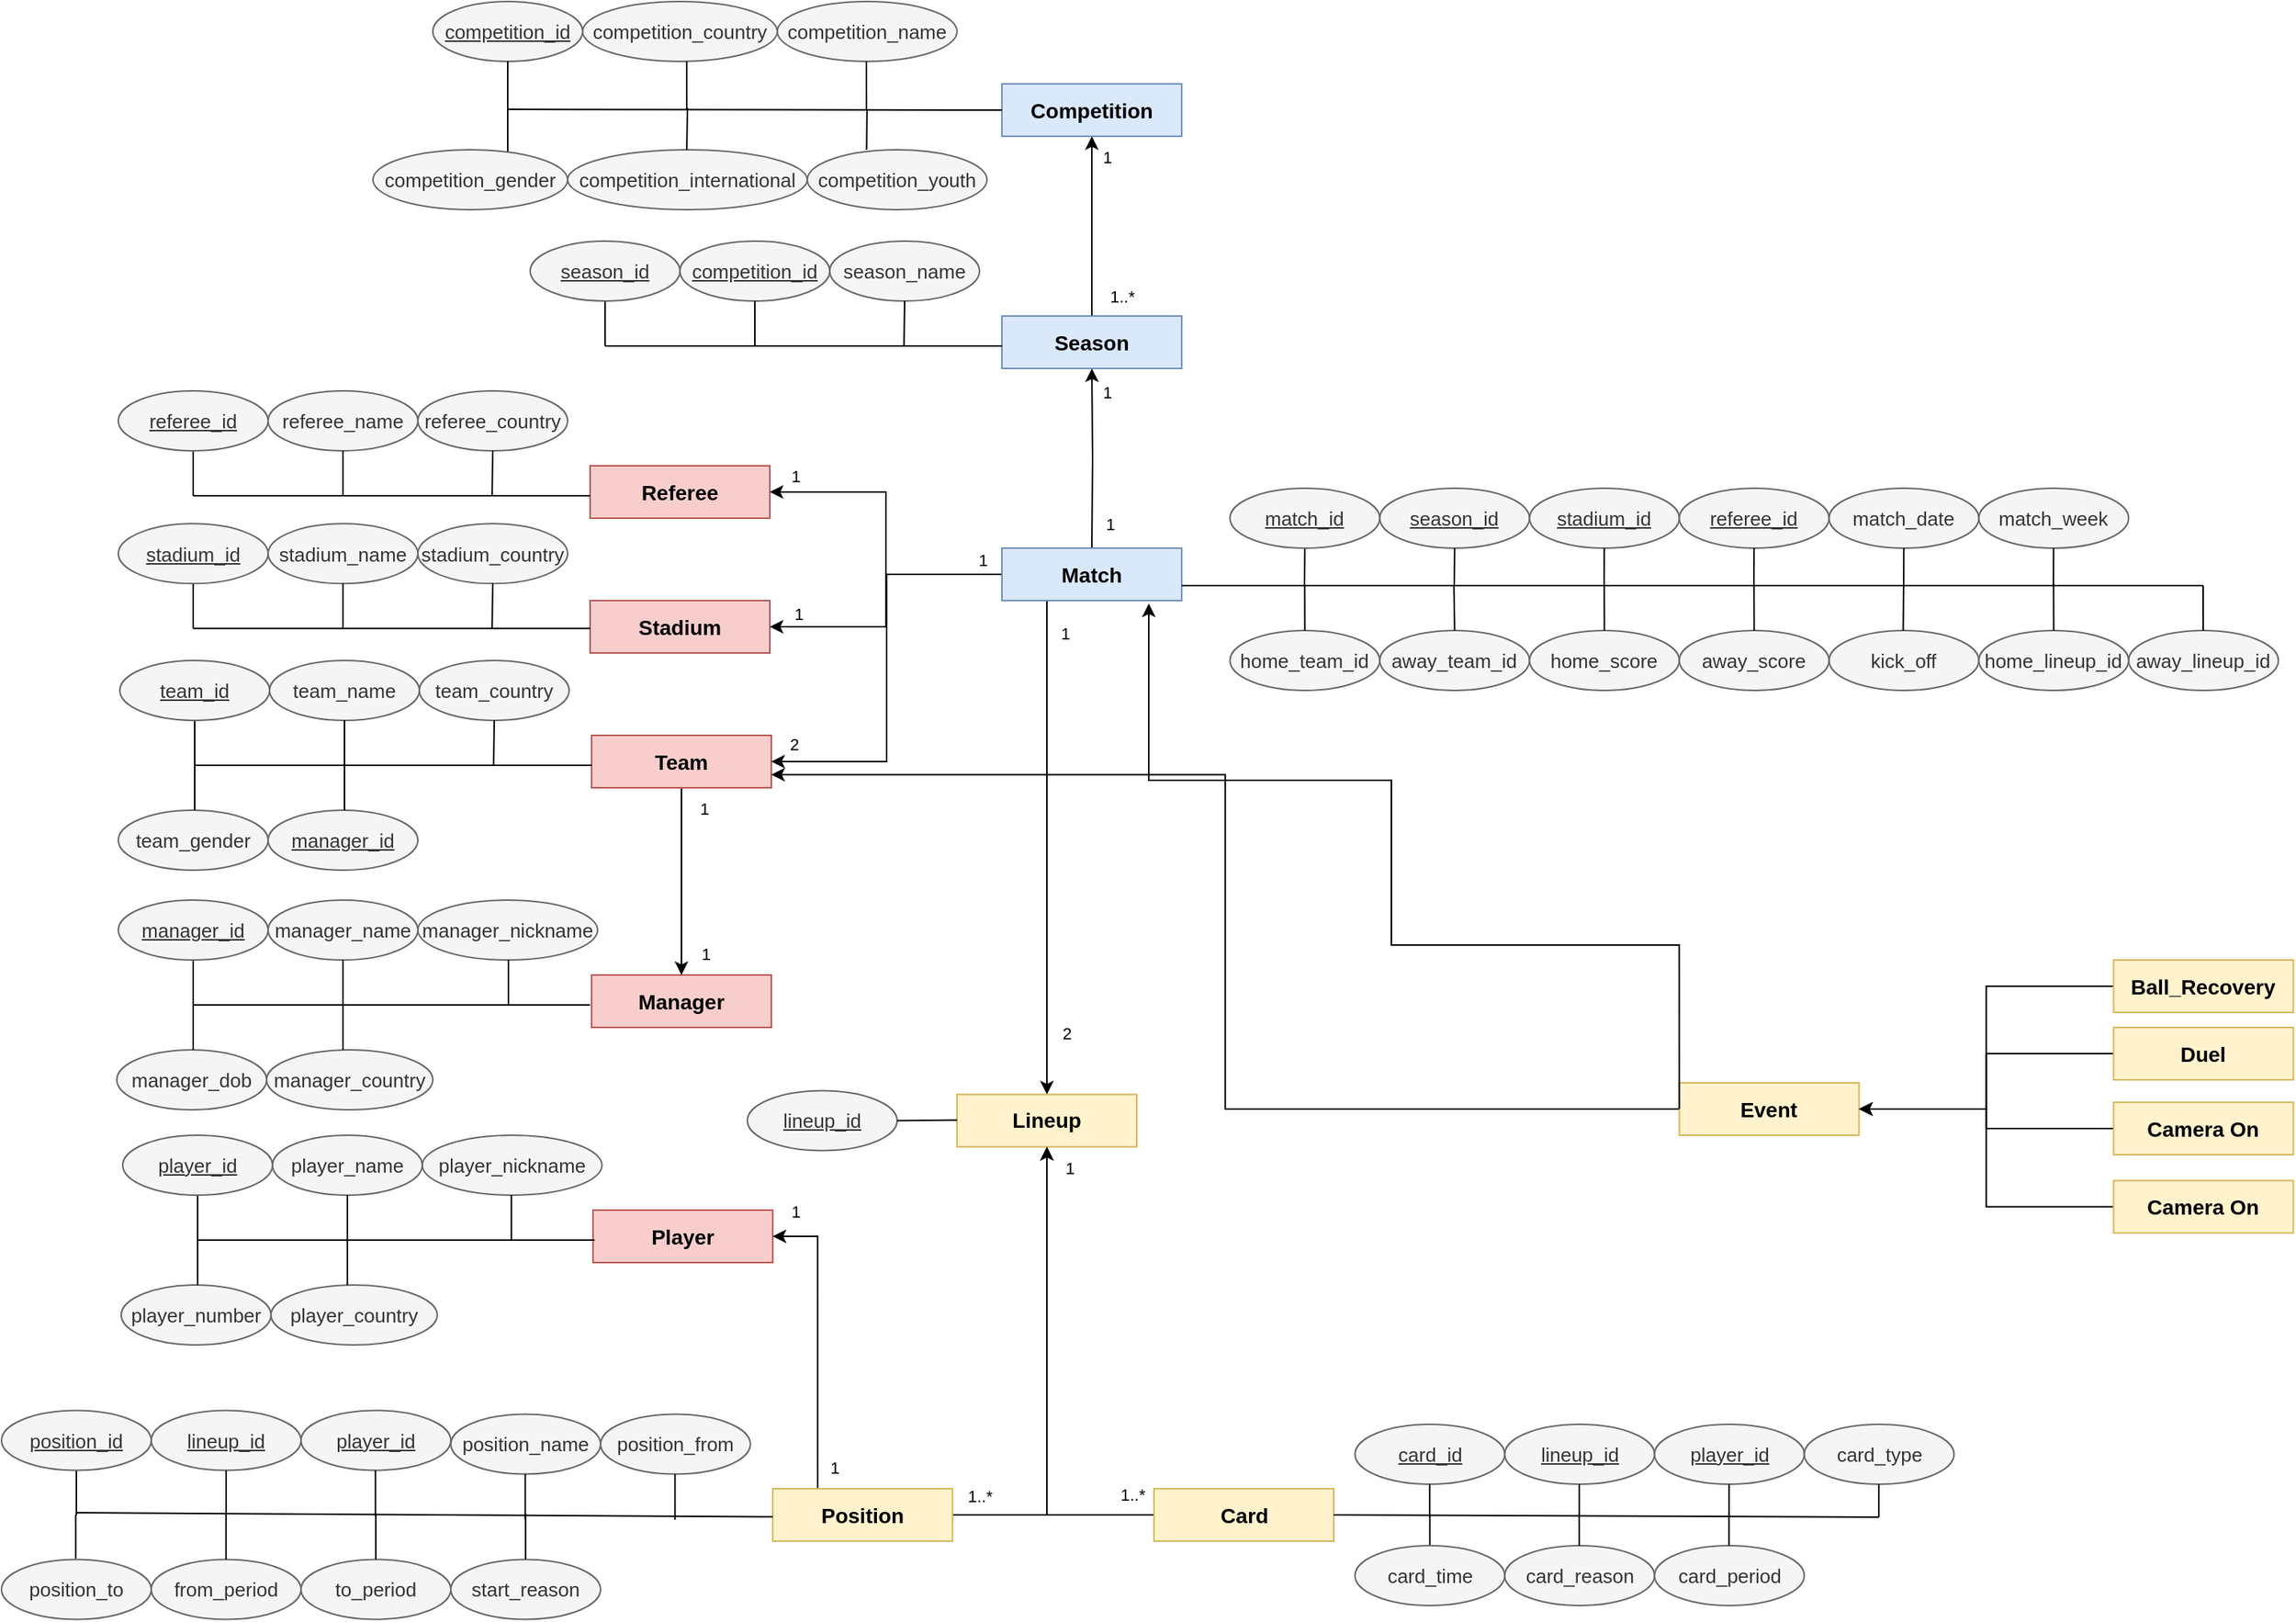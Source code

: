 <mxfile version="24.1.0" type="device">
  <diagram name="Page-1" id="BP6rgRFg7pVNKXQDB0mp">
    <mxGraphModel dx="2041" dy="2254" grid="1" gridSize="10" guides="1" tooltips="1" connect="1" arrows="1" fold="1" page="1" pageScale="1" pageWidth="850" pageHeight="1100" math="0" shadow="0">
      <root>
        <mxCell id="0" />
        <mxCell id="1" parent="0" />
        <mxCell id="5g6gJACINlA3YSTMsDIn-56" value="&lt;span style=&quot;font-size: 14px;&quot;&gt;&lt;b&gt;Player&lt;/b&gt;&lt;/span&gt;" style="rounded=0;whiteSpace=wrap;html=1;fillColor=#f8cecc;strokeColor=#b85450;" parent="1" vertex="1">
          <mxGeometry x="156.94" y="977.0" width="120" height="35" as="geometry" />
        </mxCell>
        <mxCell id="5g6gJACINlA3YSTMsDIn-57" value="&lt;span style=&quot;font-size: 14px;&quot;&gt;&lt;b&gt;Manager&lt;/b&gt;&lt;/span&gt;" style="rounded=0;whiteSpace=wrap;html=1;fillColor=#f8cecc;strokeColor=#b85450;" parent="1" vertex="1">
          <mxGeometry x="156" y="820" width="120" height="35" as="geometry" />
        </mxCell>
        <mxCell id="5g6gJACINlA3YSTMsDIn-80" style="edgeStyle=orthogonalEdgeStyle;rounded=0;orthogonalLoop=1;jettySize=auto;html=1;exitX=0.5;exitY=1;exitDx=0;exitDy=0;entryX=0.5;entryY=0;entryDx=0;entryDy=0;" parent="1" source="5g6gJACINlA3YSTMsDIn-58" target="5g6gJACINlA3YSTMsDIn-57" edge="1">
          <mxGeometry relative="1" as="geometry" />
        </mxCell>
        <mxCell id="5g6gJACINlA3YSTMsDIn-82" value="1" style="edgeLabel;html=1;align=center;verticalAlign=middle;resizable=0;points=[];" parent="5g6gJACINlA3YSTMsDIn-80" vertex="1" connectable="0">
          <mxGeometry x="0.62" y="1" relative="1" as="geometry">
            <mxPoint x="15" y="9" as="offset" />
          </mxGeometry>
        </mxCell>
        <mxCell id="BQkp51srK-hAf7yxFsHJ-54" value="1" style="edgeLabel;html=1;align=center;verticalAlign=middle;resizable=0;points=[];" parent="5g6gJACINlA3YSTMsDIn-80" vertex="1" connectable="0">
          <mxGeometry x="-0.778" relative="1" as="geometry">
            <mxPoint x="15" as="offset" />
          </mxGeometry>
        </mxCell>
        <mxCell id="5g6gJACINlA3YSTMsDIn-88" style="edgeStyle=orthogonalEdgeStyle;rounded=0;orthogonalLoop=1;jettySize=auto;html=1;exitX=0.25;exitY=1;exitDx=0;exitDy=0;entryX=0.5;entryY=0;entryDx=0;entryDy=0;" parent="1" source="5g6gJACINlA3YSTMsDIn-67" target="5g6gJACINlA3YSTMsDIn-69" edge="1">
          <mxGeometry relative="1" as="geometry" />
        </mxCell>
        <mxCell id="BQkp51srK-hAf7yxFsHJ-56" value="1" style="edgeLabel;html=1;align=center;verticalAlign=middle;resizable=0;points=[];" parent="5g6gJACINlA3YSTMsDIn-88" vertex="1" connectable="0">
          <mxGeometry x="-0.885" y="3" relative="1" as="geometry">
            <mxPoint x="9" y="3" as="offset" />
          </mxGeometry>
        </mxCell>
        <mxCell id="BQkp51srK-hAf7yxFsHJ-84" value="2" style="edgeLabel;html=1;align=center;verticalAlign=middle;resizable=0;points=[];" parent="5g6gJACINlA3YSTMsDIn-88" vertex="1" connectable="0">
          <mxGeometry x="0.709" relative="1" as="geometry">
            <mxPoint x="13" y="7" as="offset" />
          </mxGeometry>
        </mxCell>
        <mxCell id="5g6gJACINlA3YSTMsDIn-58" value="&lt;span style=&quot;font-size: 14px;&quot;&gt;&lt;b&gt;Team&lt;/b&gt;&lt;/span&gt;" style="rounded=0;whiteSpace=wrap;html=1;fillColor=#f8cecc;strokeColor=#b85450;" parent="1" vertex="1">
          <mxGeometry x="156" y="660" width="120" height="35" as="geometry" />
        </mxCell>
        <mxCell id="5g6gJACINlA3YSTMsDIn-59" value="&lt;span style=&quot;font-size: 14px;&quot;&gt;&lt;b&gt;Referee&lt;/b&gt;&lt;/span&gt;" style="rounded=0;whiteSpace=wrap;html=1;fillColor=#f8cecc;strokeColor=#b85450;" parent="1" vertex="1">
          <mxGeometry x="155" y="480" width="120" height="35" as="geometry" />
        </mxCell>
        <mxCell id="5g6gJACINlA3YSTMsDIn-60" value="&lt;span style=&quot;font-size: 14px;&quot;&gt;&lt;b&gt;Stadium&lt;/b&gt;&lt;/span&gt;" style="rounded=0;whiteSpace=wrap;html=1;fillColor=#f8cecc;strokeColor=#b85450;" parent="1" vertex="1">
          <mxGeometry x="155" y="570" width="120" height="35" as="geometry" />
        </mxCell>
        <mxCell id="5g6gJACINlA3YSTMsDIn-71" style="edgeStyle=orthogonalEdgeStyle;rounded=0;orthogonalLoop=1;jettySize=auto;html=1;exitX=0.5;exitY=1;exitDx=0;exitDy=0;entryX=0.5;entryY=0;entryDx=0;entryDy=0;startArrow=classic;startFill=1;endArrow=none;endFill=0;" parent="1" target="5g6gJACINlA3YSTMsDIn-67" edge="1">
          <mxGeometry relative="1" as="geometry">
            <mxPoint x="490" y="415.0" as="sourcePoint" />
          </mxGeometry>
        </mxCell>
        <mxCell id="5g6gJACINlA3YSTMsDIn-75" value="1" style="edgeLabel;html=1;align=center;verticalAlign=middle;resizable=0;points=[];" parent="5g6gJACINlA3YSTMsDIn-71" vertex="1" connectable="0">
          <mxGeometry x="0.463" y="1" relative="1" as="geometry">
            <mxPoint x="11" y="16" as="offset" />
          </mxGeometry>
        </mxCell>
        <mxCell id="BQkp51srK-hAf7yxFsHJ-52" value="1" style="edgeLabel;html=1;align=center;verticalAlign=middle;resizable=0;points=[];" parent="5g6gJACINlA3YSTMsDIn-71" vertex="1" connectable="0">
          <mxGeometry x="-0.741" y="2" relative="1" as="geometry">
            <mxPoint x="8" as="offset" />
          </mxGeometry>
        </mxCell>
        <mxCell id="IG-J_bV3zsLTxcyjoO28-22" style="edgeStyle=orthogonalEdgeStyle;rounded=0;orthogonalLoop=1;jettySize=auto;html=1;exitX=0.5;exitY=0;exitDx=0;exitDy=0;entryX=0.5;entryY=1;entryDx=0;entryDy=0;" parent="1" source="5g6gJACINlA3YSTMsDIn-62" target="5g6gJACINlA3YSTMsDIn-63" edge="1">
          <mxGeometry relative="1" as="geometry" />
        </mxCell>
        <mxCell id="IG-J_bV3zsLTxcyjoO28-23" value="1" style="edgeLabel;html=1;align=center;verticalAlign=middle;resizable=0;points=[];" parent="IG-J_bV3zsLTxcyjoO28-22" vertex="1" connectable="0">
          <mxGeometry x="0.769" y="2" relative="1" as="geometry">
            <mxPoint x="12" as="offset" />
          </mxGeometry>
        </mxCell>
        <mxCell id="BQkp51srK-hAf7yxFsHJ-51" value="1..*" style="edgeLabel;html=1;align=center;verticalAlign=middle;resizable=0;points=[];" parent="IG-J_bV3zsLTxcyjoO28-22" vertex="1" connectable="0">
          <mxGeometry x="-0.771" y="1" relative="1" as="geometry">
            <mxPoint x="21" as="offset" />
          </mxGeometry>
        </mxCell>
        <mxCell id="5g6gJACINlA3YSTMsDIn-62" value="&lt;span style=&quot;font-size: 14px;&quot;&gt;&lt;b&gt;Season&lt;/b&gt;&lt;/span&gt;" style="rounded=0;whiteSpace=wrap;html=1;fillColor=#dae8fc;strokeColor=#6c8ebf;" parent="1" vertex="1">
          <mxGeometry x="430" y="380" width="120" height="35" as="geometry" />
        </mxCell>
        <mxCell id="5g6gJACINlA3YSTMsDIn-63" value="&lt;span style=&quot;font-size: 14px;&quot;&gt;&lt;b&gt;Competition&lt;/b&gt;&lt;/span&gt;" style="rounded=0;whiteSpace=wrap;html=1;fillColor=#dae8fc;strokeColor=#6c8ebf;" parent="1" vertex="1">
          <mxGeometry x="430" y="225" width="120" height="35" as="geometry" />
        </mxCell>
        <mxCell id="5g6gJACINlA3YSTMsDIn-83" style="edgeStyle=orthogonalEdgeStyle;rounded=0;orthogonalLoop=1;jettySize=auto;html=1;exitX=0;exitY=0.5;exitDx=0;exitDy=0;entryX=1;entryY=0.5;entryDx=0;entryDy=0;" parent="1" source="5g6gJACINlA3YSTMsDIn-67" target="5g6gJACINlA3YSTMsDIn-60" edge="1">
          <mxGeometry relative="1" as="geometry" />
        </mxCell>
        <mxCell id="5g6gJACINlA3YSTMsDIn-84" value="1" style="edgeLabel;html=1;align=center;verticalAlign=middle;resizable=0;points=[];" parent="5g6gJACINlA3YSTMsDIn-83" vertex="1" connectable="0">
          <mxGeometry x="0.742" y="-1" relative="1" as="geometry">
            <mxPoint x="-6" y="-8" as="offset" />
          </mxGeometry>
        </mxCell>
        <mxCell id="5g6gJACINlA3YSTMsDIn-85" style="edgeStyle=orthogonalEdgeStyle;rounded=0;orthogonalLoop=1;jettySize=auto;html=1;exitX=0;exitY=0.5;exitDx=0;exitDy=0;entryX=1;entryY=0.5;entryDx=0;entryDy=0;" parent="1" source="5g6gJACINlA3YSTMsDIn-67" target="5g6gJACINlA3YSTMsDIn-59" edge="1">
          <mxGeometry relative="1" as="geometry" />
        </mxCell>
        <mxCell id="BQkp51srK-hAf7yxFsHJ-53" value="1" style="edgeLabel;html=1;align=center;verticalAlign=middle;resizable=0;points=[];" parent="5g6gJACINlA3YSTMsDIn-85" vertex="1" connectable="0">
          <mxGeometry x="-0.803" y="-1" relative="1" as="geometry">
            <mxPoint x="7" y="-9" as="offset" />
          </mxGeometry>
        </mxCell>
        <mxCell id="BQkp51srK-hAf7yxFsHJ-55" value="1" style="edgeLabel;html=1;align=center;verticalAlign=middle;resizable=0;points=[];" parent="5g6gJACINlA3YSTMsDIn-85" vertex="1" connectable="0">
          <mxGeometry x="0.714" y="2" relative="1" as="geometry">
            <mxPoint x="-13" y="-13" as="offset" />
          </mxGeometry>
        </mxCell>
        <mxCell id="BQkp51srK-hAf7yxFsHJ-79" style="edgeStyle=orthogonalEdgeStyle;rounded=0;orthogonalLoop=1;jettySize=auto;html=1;exitX=0;exitY=0.5;exitDx=0;exitDy=0;entryX=1;entryY=0.5;entryDx=0;entryDy=0;" parent="1" source="5g6gJACINlA3YSTMsDIn-67" target="5g6gJACINlA3YSTMsDIn-58" edge="1">
          <mxGeometry relative="1" as="geometry" />
        </mxCell>
        <mxCell id="BQkp51srK-hAf7yxFsHJ-85" value="2" style="edgeLabel;html=1;align=center;verticalAlign=middle;resizable=0;points=[];" parent="BQkp51srK-hAf7yxFsHJ-79" vertex="1" connectable="0">
          <mxGeometry x="0.88" y="1" relative="1" as="geometry">
            <mxPoint x="-2" y="-13" as="offset" />
          </mxGeometry>
        </mxCell>
        <mxCell id="5g6gJACINlA3YSTMsDIn-67" value="&lt;span style=&quot;font-size: 14px;&quot;&gt;&lt;b&gt;Match&lt;/b&gt;&lt;/span&gt;" style="rounded=0;whiteSpace=wrap;html=1;fillColor=#dae8fc;strokeColor=#6c8ebf;" parent="1" vertex="1">
          <mxGeometry x="430" y="535" width="120" height="35" as="geometry" />
        </mxCell>
        <mxCell id="sgmP8QoL_bL-2wYsMg8x-15" style="edgeStyle=orthogonalEdgeStyle;rounded=0;orthogonalLoop=1;jettySize=auto;html=1;exitX=0;exitY=0.5;exitDx=0;exitDy=0;entryX=1;entryY=0.75;entryDx=0;entryDy=0;" edge="1" parent="1" source="5g6gJACINlA3YSTMsDIn-68" target="5g6gJACINlA3YSTMsDIn-58">
          <mxGeometry relative="1" as="geometry" />
        </mxCell>
        <mxCell id="5g6gJACINlA3YSTMsDIn-68" value="&lt;span style=&quot;font-size: 14px;&quot;&gt;&lt;b&gt;Event&lt;/b&gt;&lt;/span&gt;" style="rounded=0;whiteSpace=wrap;html=1;fillColor=#fff2cc;strokeColor=#d6b656;" parent="1" vertex="1">
          <mxGeometry x="882.24" y="892" width="120" height="35" as="geometry" />
        </mxCell>
        <mxCell id="5g6gJACINlA3YSTMsDIn-69" value="&lt;span style=&quot;font-size: 14px;&quot;&gt;&lt;b&gt;Lineup&lt;/b&gt;&lt;/span&gt;" style="rounded=0;whiteSpace=wrap;html=1;fillColor=#fff2cc;strokeColor=#d6b656;" parent="1" vertex="1">
          <mxGeometry x="400" y="899.75" width="120" height="35" as="geometry" />
        </mxCell>
        <mxCell id="IG-J_bV3zsLTxcyjoO28-1" value="&lt;u&gt;competition_id&lt;/u&gt;" style="ellipse;whiteSpace=wrap;html=1;fontSize=13;fillColor=#f5f5f5;strokeColor=#666666;fontColor=#333333;" parent="1" vertex="1">
          <mxGeometry x="50" y="170" width="100" height="40" as="geometry" />
        </mxCell>
        <mxCell id="IG-J_bV3zsLTxcyjoO28-7" value="competition_country" style="ellipse;whiteSpace=wrap;html=1;fontSize=13;fillColor=#f5f5f5;strokeColor=#666666;fontColor=#333333;" parent="1" vertex="1">
          <mxGeometry x="150" y="170" width="130" height="40" as="geometry" />
        </mxCell>
        <mxCell id="IG-J_bV3zsLTxcyjoO28-9" value="competition_gender" style="ellipse;whiteSpace=wrap;html=1;fontSize=13;fillColor=#f5f5f5;strokeColor=#666666;fontColor=#333333;" parent="1" vertex="1">
          <mxGeometry x="10" y="269" width="130" height="40" as="geometry" />
        </mxCell>
        <mxCell id="IG-J_bV3zsLTxcyjoO28-10" value="competition_youth" style="ellipse;whiteSpace=wrap;html=1;fontSize=13;fillColor=#f5f5f5;strokeColor=#666666;fontColor=#333333;" parent="1" vertex="1">
          <mxGeometry x="300" y="269" width="120" height="40" as="geometry" />
        </mxCell>
        <mxCell id="IG-J_bV3zsLTxcyjoO28-11" value="competition_international" style="ellipse;whiteSpace=wrap;html=1;fontSize=13;fillColor=#f5f5f5;strokeColor=#666666;fontColor=#333333;" parent="1" vertex="1">
          <mxGeometry x="140" y="269" width="160" height="40" as="geometry" />
        </mxCell>
        <mxCell id="IG-J_bV3zsLTxcyjoO28-21" value="" style="endArrow=none;html=1;rounded=0;exitX=0.5;exitY=0;exitDx=0;exitDy=0;" parent="1" edge="1">
          <mxGeometry width="50" height="50" relative="1" as="geometry">
            <mxPoint x="430" y="400" as="sourcePoint" />
            <mxPoint x="165" y="400" as="targetPoint" />
          </mxGeometry>
        </mxCell>
        <mxCell id="IG-J_bV3zsLTxcyjoO28-25" style="edgeStyle=orthogonalEdgeStyle;rounded=0;orthogonalLoop=1;jettySize=auto;html=1;endArrow=none;endFill=0;exitX=0.5;exitY=1;exitDx=0;exitDy=0;" parent="1" source="IG-J_bV3zsLTxcyjoO28-24" edge="1">
          <mxGeometry relative="1" as="geometry">
            <mxPoint x="165" y="400" as="targetPoint" />
            <mxPoint x="264.67" y="340" as="sourcePoint" />
          </mxGeometry>
        </mxCell>
        <mxCell id="IG-J_bV3zsLTxcyjoO28-24" value="&lt;u&gt;season_id&lt;/u&gt;" style="ellipse;whiteSpace=wrap;html=1;fontSize=13;fillColor=#f5f5f5;strokeColor=#666666;fontColor=#333333;" parent="1" vertex="1">
          <mxGeometry x="115" y="330" width="100" height="40" as="geometry" />
        </mxCell>
        <mxCell id="IG-J_bV3zsLTxcyjoO28-26" value="season_name" style="ellipse;whiteSpace=wrap;html=1;fontSize=13;fillColor=#f5f5f5;strokeColor=#666666;fontColor=#333333;" parent="1" vertex="1">
          <mxGeometry x="315" y="330" width="100" height="40" as="geometry" />
        </mxCell>
        <mxCell id="IG-J_bV3zsLTxcyjoO28-27" value="&lt;u&gt;competition_id&lt;/u&gt;" style="ellipse;whiteSpace=wrap;html=1;fontSize=13;fillColor=#f5f5f5;strokeColor=#666666;fontColor=#333333;" parent="1" vertex="1">
          <mxGeometry x="215" y="330" width="100" height="40" as="geometry" />
        </mxCell>
        <mxCell id="IG-J_bV3zsLTxcyjoO28-28" style="edgeStyle=orthogonalEdgeStyle;rounded=0;orthogonalLoop=1;jettySize=auto;html=1;endArrow=none;endFill=0;exitX=0.5;exitY=1;exitDx=0;exitDy=0;" parent="1" source="IG-J_bV3zsLTxcyjoO28-26" edge="1">
          <mxGeometry relative="1" as="geometry">
            <mxPoint x="364.59" y="400" as="targetPoint" />
            <mxPoint x="364.88" y="340" as="sourcePoint" />
          </mxGeometry>
        </mxCell>
        <mxCell id="IG-J_bV3zsLTxcyjoO28-29" style="edgeStyle=orthogonalEdgeStyle;rounded=0;orthogonalLoop=1;jettySize=auto;html=1;endArrow=none;endFill=0;exitX=0.5;exitY=1;exitDx=0;exitDy=0;" parent="1" source="IG-J_bV3zsLTxcyjoO28-27" edge="1">
          <mxGeometry relative="1" as="geometry">
            <mxPoint x="265" y="400" as="targetPoint" />
            <mxPoint x="164.88" y="340" as="sourcePoint" />
          </mxGeometry>
        </mxCell>
        <mxCell id="IG-J_bV3zsLTxcyjoO28-30" value="" style="endArrow=none;html=1;rounded=0;" parent="1" edge="1">
          <mxGeometry width="50" height="50" relative="1" as="geometry">
            <mxPoint x="1232" y="560" as="sourcePoint" />
            <mxPoint x="550" y="560" as="targetPoint" />
          </mxGeometry>
        </mxCell>
        <mxCell id="IG-J_bV3zsLTxcyjoO28-31" style="edgeStyle=orthogonalEdgeStyle;rounded=0;orthogonalLoop=1;jettySize=auto;html=1;endArrow=none;endFill=0;exitX=0.5;exitY=1;exitDx=0;exitDy=0;" parent="1" source="IG-J_bV3zsLTxcyjoO28-32" edge="1">
          <mxGeometry relative="1" as="geometry">
            <mxPoint x="632" y="560" as="targetPoint" />
            <mxPoint x="731.9" y="500" as="sourcePoint" />
          </mxGeometry>
        </mxCell>
        <mxCell id="IG-J_bV3zsLTxcyjoO28-32" value="&lt;u&gt;match_id&lt;/u&gt;" style="ellipse;whiteSpace=wrap;html=1;fontSize=13;fillColor=#f5f5f5;strokeColor=#666666;fontColor=#333333;" parent="1" vertex="1">
          <mxGeometry x="582.24" y="495" width="100" height="40" as="geometry" />
        </mxCell>
        <mxCell id="IG-J_bV3zsLTxcyjoO28-33" value="match_date" style="ellipse;whiteSpace=wrap;html=1;fontSize=13;fillColor=#f5f5f5;strokeColor=#666666;fontColor=#333333;" parent="1" vertex="1">
          <mxGeometry x="982.24" y="495" width="100" height="40" as="geometry" />
        </mxCell>
        <mxCell id="IG-J_bV3zsLTxcyjoO28-34" value="&lt;u&gt;season_id&lt;/u&gt;" style="ellipse;whiteSpace=wrap;html=1;fontSize=13;fillColor=#f5f5f5;strokeColor=#666666;fontColor=#333333;" parent="1" vertex="1">
          <mxGeometry x="682.24" y="495" width="100" height="40" as="geometry" />
        </mxCell>
        <mxCell id="IG-J_bV3zsLTxcyjoO28-36" style="edgeStyle=orthogonalEdgeStyle;rounded=0;orthogonalLoop=1;jettySize=auto;html=1;endArrow=none;endFill=0;exitX=0.5;exitY=1;exitDx=0;exitDy=0;" parent="1" source="IG-J_bV3zsLTxcyjoO28-34" edge="1">
          <mxGeometry relative="1" as="geometry">
            <mxPoint x="732" y="560" as="targetPoint" />
            <mxPoint x="632.15" y="500" as="sourcePoint" />
          </mxGeometry>
        </mxCell>
        <mxCell id="IG-J_bV3zsLTxcyjoO28-38" value="kick_off" style="ellipse;whiteSpace=wrap;html=1;fontSize=13;fillColor=#f5f5f5;strokeColor=#666666;fontColor=#333333;" parent="1" vertex="1">
          <mxGeometry x="982.24" y="590" width="100" height="40" as="geometry" />
        </mxCell>
        <mxCell id="IG-J_bV3zsLTxcyjoO28-41" value="home_team_id" style="ellipse;whiteSpace=wrap;html=1;fontSize=13;fillColor=#f5f5f5;strokeColor=#666666;fontColor=#333333;" parent="1" vertex="1">
          <mxGeometry x="582.24" y="590" width="100" height="40" as="geometry" />
        </mxCell>
        <mxCell id="IG-J_bV3zsLTxcyjoO28-42" value="away_team_id" style="ellipse;whiteSpace=wrap;html=1;fontSize=13;fillColor=#f5f5f5;strokeColor=#666666;fontColor=#333333;" parent="1" vertex="1">
          <mxGeometry x="682.24" y="590" width="100" height="40" as="geometry" />
        </mxCell>
        <mxCell id="IG-J_bV3zsLTxcyjoO28-43" value="home_score" style="ellipse;whiteSpace=wrap;html=1;fontSize=13;fillColor=#f5f5f5;strokeColor=#666666;fontColor=#333333;" parent="1" vertex="1">
          <mxGeometry x="782.24" y="590" width="100" height="40" as="geometry" />
        </mxCell>
        <mxCell id="IG-J_bV3zsLTxcyjoO28-44" value="away_score" style="ellipse;whiteSpace=wrap;html=1;fontSize=13;fillColor=#f5f5f5;strokeColor=#666666;fontColor=#333333;" parent="1" vertex="1">
          <mxGeometry x="882.24" y="590" width="100" height="40" as="geometry" />
        </mxCell>
        <mxCell id="IG-J_bV3zsLTxcyjoO28-45" style="edgeStyle=orthogonalEdgeStyle;rounded=0;orthogonalLoop=1;jettySize=auto;html=1;endArrow=none;endFill=0;entryX=0.5;entryY=0;entryDx=0;entryDy=0;" parent="1" target="IG-J_bV3zsLTxcyjoO28-41" edge="1">
          <mxGeometry relative="1" as="geometry">
            <mxPoint x="631.85" y="620" as="targetPoint" />
            <mxPoint x="632.14" y="560" as="sourcePoint" />
          </mxGeometry>
        </mxCell>
        <mxCell id="IG-J_bV3zsLTxcyjoO28-46" style="edgeStyle=orthogonalEdgeStyle;rounded=0;orthogonalLoop=1;jettySize=auto;html=1;endArrow=none;endFill=0;entryX=0.5;entryY=0;entryDx=0;entryDy=0;" parent="1" target="IG-J_bV3zsLTxcyjoO28-42" edge="1">
          <mxGeometry relative="1" as="geometry">
            <mxPoint x="731.46" y="620" as="targetPoint" />
            <mxPoint x="731.75" y="560" as="sourcePoint" />
          </mxGeometry>
        </mxCell>
        <mxCell id="IG-J_bV3zsLTxcyjoO28-47" style="edgeStyle=orthogonalEdgeStyle;rounded=0;orthogonalLoop=1;jettySize=auto;html=1;endArrow=none;endFill=0;entryX=0.5;entryY=0;entryDx=0;entryDy=0;" parent="1" target="IG-J_bV3zsLTxcyjoO28-43" edge="1">
          <mxGeometry relative="1" as="geometry">
            <mxPoint x="831.85" y="620" as="targetPoint" />
            <mxPoint x="832.14" y="560" as="sourcePoint" />
          </mxGeometry>
        </mxCell>
        <mxCell id="IG-J_bV3zsLTxcyjoO28-48" style="edgeStyle=orthogonalEdgeStyle;rounded=0;orthogonalLoop=1;jettySize=auto;html=1;endArrow=none;endFill=0;entryX=0.5;entryY=0;entryDx=0;entryDy=0;" parent="1" target="IG-J_bV3zsLTxcyjoO28-44" edge="1">
          <mxGeometry relative="1" as="geometry">
            <mxPoint x="931.84" y="620" as="targetPoint" />
            <mxPoint x="932.13" y="560" as="sourcePoint" />
          </mxGeometry>
        </mxCell>
        <mxCell id="IG-J_bV3zsLTxcyjoO28-53" value="&lt;u&gt;stadium_id&lt;/u&gt;" style="ellipse;whiteSpace=wrap;html=1;fontSize=13;fillColor=#f5f5f5;strokeColor=#666666;fontColor=#333333;" parent="1" vertex="1">
          <mxGeometry x="782.24" y="495" width="100" height="40" as="geometry" />
        </mxCell>
        <mxCell id="IG-J_bV3zsLTxcyjoO28-54" value="&lt;u&gt;referee_id&lt;/u&gt;" style="ellipse;whiteSpace=wrap;html=1;fontSize=13;fillColor=#f5f5f5;strokeColor=#666666;fontColor=#333333;" parent="1" vertex="1">
          <mxGeometry x="882.24" y="495" width="100" height="40" as="geometry" />
        </mxCell>
        <mxCell id="IG-J_bV3zsLTxcyjoO28-55" value="match_week" style="ellipse;whiteSpace=wrap;html=1;fontSize=13;fillColor=#f5f5f5;strokeColor=#666666;fontColor=#333333;" parent="1" vertex="1">
          <mxGeometry x="1082.24" y="495" width="100" height="40" as="geometry" />
        </mxCell>
        <mxCell id="IG-J_bV3zsLTxcyjoO28-56" style="edgeStyle=orthogonalEdgeStyle;rounded=0;orthogonalLoop=1;jettySize=auto;html=1;endArrow=none;endFill=0;exitX=0.5;exitY=1;exitDx=0;exitDy=0;" parent="1" edge="1">
          <mxGeometry relative="1" as="geometry">
            <mxPoint x="832.05" y="560" as="targetPoint" />
            <mxPoint x="832.15" y="535" as="sourcePoint" />
          </mxGeometry>
        </mxCell>
        <mxCell id="IG-J_bV3zsLTxcyjoO28-57" style="edgeStyle=orthogonalEdgeStyle;rounded=0;orthogonalLoop=1;jettySize=auto;html=1;endArrow=none;endFill=0;exitX=0.5;exitY=1;exitDx=0;exitDy=0;" parent="1" edge="1">
          <mxGeometry relative="1" as="geometry">
            <mxPoint x="932.05" y="560" as="targetPoint" />
            <mxPoint x="932.15" y="535" as="sourcePoint" />
          </mxGeometry>
        </mxCell>
        <mxCell id="IG-J_bV3zsLTxcyjoO28-58" style="edgeStyle=orthogonalEdgeStyle;rounded=0;orthogonalLoop=1;jettySize=auto;html=1;endArrow=none;endFill=0;exitX=0.5;exitY=1;exitDx=0;exitDy=0;" parent="1" edge="1">
          <mxGeometry relative="1" as="geometry">
            <mxPoint x="1032.05" y="560" as="targetPoint" />
            <mxPoint x="1032.15" y="535" as="sourcePoint" />
          </mxGeometry>
        </mxCell>
        <mxCell id="IG-J_bV3zsLTxcyjoO28-59" style="edgeStyle=orthogonalEdgeStyle;rounded=0;orthogonalLoop=1;jettySize=auto;html=1;endArrow=none;endFill=0;exitX=0.5;exitY=1;exitDx=0;exitDy=0;" parent="1" edge="1">
          <mxGeometry relative="1" as="geometry">
            <mxPoint x="1132.05" y="560" as="targetPoint" />
            <mxPoint x="1132.15" y="535" as="sourcePoint" />
          </mxGeometry>
        </mxCell>
        <mxCell id="IG-J_bV3zsLTxcyjoO28-60" style="edgeStyle=orthogonalEdgeStyle;rounded=0;orthogonalLoop=1;jettySize=auto;html=1;endArrow=none;endFill=0;" parent="1" edge="1">
          <mxGeometry relative="1" as="geometry">
            <mxPoint x="1031.74" y="590" as="targetPoint" />
            <mxPoint x="1032" y="560" as="sourcePoint" />
          </mxGeometry>
        </mxCell>
        <mxCell id="IG-J_bV3zsLTxcyjoO28-61" value="" style="endArrow=none;html=1;rounded=0;exitX=0;exitY=0.5;exitDx=0;exitDy=0;" parent="1" source="5g6gJACINlA3YSTMsDIn-63" edge="1">
          <mxGeometry width="50" height="50" relative="1" as="geometry">
            <mxPoint x="405" y="242.13" as="sourcePoint" />
            <mxPoint x="100" y="242" as="targetPoint" />
          </mxGeometry>
        </mxCell>
        <mxCell id="IG-J_bV3zsLTxcyjoO28-62" style="edgeStyle=orthogonalEdgeStyle;rounded=0;orthogonalLoop=1;jettySize=auto;html=1;endArrow=none;endFill=0;exitX=0.5;exitY=1;exitDx=0;exitDy=0;" parent="1" source="IG-J_bV3zsLTxcyjoO28-1" edge="1">
          <mxGeometry relative="1" as="geometry">
            <mxPoint x="100" y="242" as="targetPoint" />
            <mxPoint x="165.44" y="212" as="sourcePoint" />
          </mxGeometry>
        </mxCell>
        <mxCell id="IG-J_bV3zsLTxcyjoO28-63" style="edgeStyle=orthogonalEdgeStyle;rounded=0;orthogonalLoop=1;jettySize=auto;html=1;endArrow=none;endFill=0;exitX=0.5;exitY=1;exitDx=0;exitDy=0;" parent="1" edge="1">
          <mxGeometry relative="1" as="geometry">
            <mxPoint x="219.53" y="242" as="targetPoint" />
            <mxPoint x="219.5" y="210" as="sourcePoint" />
          </mxGeometry>
        </mxCell>
        <mxCell id="IG-J_bV3zsLTxcyjoO28-64" style="edgeStyle=orthogonalEdgeStyle;rounded=0;orthogonalLoop=1;jettySize=auto;html=1;endArrow=none;endFill=0;" parent="1" edge="1">
          <mxGeometry relative="1" as="geometry">
            <mxPoint x="100.03" y="270" as="targetPoint" />
            <mxPoint x="100" y="242" as="sourcePoint" />
          </mxGeometry>
        </mxCell>
        <mxCell id="IG-J_bV3zsLTxcyjoO28-68" value="competition_name" style="ellipse;whiteSpace=wrap;html=1;fontSize=13;fillColor=#f5f5f5;strokeColor=#666666;fontColor=#333333;" parent="1" vertex="1">
          <mxGeometry x="280" y="170" width="120" height="40" as="geometry" />
        </mxCell>
        <mxCell id="IG-J_bV3zsLTxcyjoO28-69" style="edgeStyle=orthogonalEdgeStyle;rounded=0;orthogonalLoop=1;jettySize=auto;html=1;endArrow=none;endFill=0;exitX=0.5;exitY=1;exitDx=0;exitDy=0;" parent="1" edge="1">
          <mxGeometry relative="1" as="geometry">
            <mxPoint x="339.53" y="242" as="targetPoint" />
            <mxPoint x="339.5" y="210" as="sourcePoint" />
          </mxGeometry>
        </mxCell>
        <mxCell id="IG-J_bV3zsLTxcyjoO28-70" style="edgeStyle=orthogonalEdgeStyle;rounded=0;orthogonalLoop=1;jettySize=auto;html=1;endArrow=none;endFill=0;" parent="1" edge="1">
          <mxGeometry relative="1" as="geometry">
            <mxPoint x="219.55" y="269" as="targetPoint" />
            <mxPoint x="220" y="241" as="sourcePoint" />
          </mxGeometry>
        </mxCell>
        <mxCell id="IG-J_bV3zsLTxcyjoO28-71" style="edgeStyle=orthogonalEdgeStyle;rounded=0;orthogonalLoop=1;jettySize=auto;html=1;endArrow=none;endFill=0;" parent="1" edge="1">
          <mxGeometry relative="1" as="geometry">
            <mxPoint x="339.64" y="269" as="targetPoint" />
            <mxPoint x="339.87" y="243" as="sourcePoint" />
          </mxGeometry>
        </mxCell>
        <mxCell id="AWW1g_IwWj1rGyHnbPeC-2" value="" style="endArrow=none;html=1;rounded=0;exitX=0.5;exitY=0;exitDx=0;exitDy=0;" parent="1" edge="1">
          <mxGeometry width="50" height="50" relative="1" as="geometry">
            <mxPoint x="155" y="500" as="sourcePoint" />
            <mxPoint x="-110" y="500" as="targetPoint" />
          </mxGeometry>
        </mxCell>
        <mxCell id="AWW1g_IwWj1rGyHnbPeC-3" style="edgeStyle=orthogonalEdgeStyle;rounded=0;orthogonalLoop=1;jettySize=auto;html=1;endArrow=none;endFill=0;exitX=0.5;exitY=1;exitDx=0;exitDy=0;" parent="1" source="AWW1g_IwWj1rGyHnbPeC-4" edge="1">
          <mxGeometry relative="1" as="geometry">
            <mxPoint x="-110" y="500" as="targetPoint" />
            <mxPoint x="-10.33" y="440" as="sourcePoint" />
          </mxGeometry>
        </mxCell>
        <mxCell id="AWW1g_IwWj1rGyHnbPeC-4" value="&lt;u&gt;referee_id&lt;/u&gt;" style="ellipse;whiteSpace=wrap;html=1;fontSize=13;fillColor=#f5f5f5;strokeColor=#666666;fontColor=#333333;" parent="1" vertex="1">
          <mxGeometry x="-160" y="430" width="100" height="40" as="geometry" />
        </mxCell>
        <mxCell id="AWW1g_IwWj1rGyHnbPeC-5" value="referee_country" style="ellipse;whiteSpace=wrap;html=1;fontSize=13;fillColor=#f5f5f5;strokeColor=#666666;fontColor=#333333;" parent="1" vertex="1">
          <mxGeometry x="40" y="430" width="100" height="40" as="geometry" />
        </mxCell>
        <mxCell id="AWW1g_IwWj1rGyHnbPeC-6" value="referee_name" style="ellipse;whiteSpace=wrap;html=1;fontSize=13;fillColor=#f5f5f5;strokeColor=#666666;fontColor=#333333;" parent="1" vertex="1">
          <mxGeometry x="-60" y="430" width="100" height="40" as="geometry" />
        </mxCell>
        <mxCell id="AWW1g_IwWj1rGyHnbPeC-7" style="edgeStyle=orthogonalEdgeStyle;rounded=0;orthogonalLoop=1;jettySize=auto;html=1;endArrow=none;endFill=0;exitX=0.5;exitY=1;exitDx=0;exitDy=0;" parent="1" source="AWW1g_IwWj1rGyHnbPeC-5" edge="1">
          <mxGeometry relative="1" as="geometry">
            <mxPoint x="89.59" y="500" as="targetPoint" />
            <mxPoint x="89.88" y="440" as="sourcePoint" />
          </mxGeometry>
        </mxCell>
        <mxCell id="AWW1g_IwWj1rGyHnbPeC-8" style="edgeStyle=orthogonalEdgeStyle;rounded=0;orthogonalLoop=1;jettySize=auto;html=1;endArrow=none;endFill=0;exitX=0.5;exitY=1;exitDx=0;exitDy=0;" parent="1" source="AWW1g_IwWj1rGyHnbPeC-6" edge="1">
          <mxGeometry relative="1" as="geometry">
            <mxPoint x="-10" y="500" as="targetPoint" />
            <mxPoint x="-110.12" y="440" as="sourcePoint" />
          </mxGeometry>
        </mxCell>
        <mxCell id="AWW1g_IwWj1rGyHnbPeC-9" value="" style="endArrow=none;html=1;rounded=0;exitX=0.5;exitY=0;exitDx=0;exitDy=0;" parent="1" edge="1">
          <mxGeometry width="50" height="50" relative="1" as="geometry">
            <mxPoint x="155" y="588.67" as="sourcePoint" />
            <mxPoint x="-110" y="588.67" as="targetPoint" />
          </mxGeometry>
        </mxCell>
        <mxCell id="AWW1g_IwWj1rGyHnbPeC-10" style="edgeStyle=orthogonalEdgeStyle;rounded=0;orthogonalLoop=1;jettySize=auto;html=1;endArrow=none;endFill=0;exitX=0.5;exitY=1;exitDx=0;exitDy=0;" parent="1" source="AWW1g_IwWj1rGyHnbPeC-11" edge="1">
          <mxGeometry relative="1" as="geometry">
            <mxPoint x="-110" y="588.67" as="targetPoint" />
            <mxPoint x="-10.33" y="528.67" as="sourcePoint" />
          </mxGeometry>
        </mxCell>
        <mxCell id="AWW1g_IwWj1rGyHnbPeC-11" value="&lt;u&gt;stadium_id&lt;/u&gt;" style="ellipse;whiteSpace=wrap;html=1;fontSize=13;fillColor=#f5f5f5;strokeColor=#666666;fontColor=#333333;" parent="1" vertex="1">
          <mxGeometry x="-160" y="518.67" width="100" height="40" as="geometry" />
        </mxCell>
        <mxCell id="AWW1g_IwWj1rGyHnbPeC-12" value="stadium_country" style="ellipse;whiteSpace=wrap;html=1;fontSize=13;fillColor=#f5f5f5;strokeColor=#666666;fontColor=#333333;" parent="1" vertex="1">
          <mxGeometry x="40" y="518.67" width="100" height="40" as="geometry" />
        </mxCell>
        <mxCell id="AWW1g_IwWj1rGyHnbPeC-13" value="stadium_name" style="ellipse;whiteSpace=wrap;html=1;fontSize=13;fillColor=#f5f5f5;strokeColor=#666666;fontColor=#333333;" parent="1" vertex="1">
          <mxGeometry x="-60" y="518.67" width="100" height="40" as="geometry" />
        </mxCell>
        <mxCell id="AWW1g_IwWj1rGyHnbPeC-14" style="edgeStyle=orthogonalEdgeStyle;rounded=0;orthogonalLoop=1;jettySize=auto;html=1;endArrow=none;endFill=0;exitX=0.5;exitY=1;exitDx=0;exitDy=0;" parent="1" source="AWW1g_IwWj1rGyHnbPeC-12" edge="1">
          <mxGeometry relative="1" as="geometry">
            <mxPoint x="89.59" y="588.67" as="targetPoint" />
            <mxPoint x="89.88" y="528.67" as="sourcePoint" />
          </mxGeometry>
        </mxCell>
        <mxCell id="AWW1g_IwWj1rGyHnbPeC-15" style="edgeStyle=orthogonalEdgeStyle;rounded=0;orthogonalLoop=1;jettySize=auto;html=1;endArrow=none;endFill=0;exitX=0.5;exitY=1;exitDx=0;exitDy=0;" parent="1" source="AWW1g_IwWj1rGyHnbPeC-13" edge="1">
          <mxGeometry relative="1" as="geometry">
            <mxPoint x="-10" y="588.67" as="targetPoint" />
            <mxPoint x="-110.12" y="528.67" as="sourcePoint" />
          </mxGeometry>
        </mxCell>
        <mxCell id="AWW1g_IwWj1rGyHnbPeC-16" value="" style="endArrow=none;html=1;rounded=0;exitX=0.5;exitY=0;exitDx=0;exitDy=0;" parent="1" edge="1">
          <mxGeometry width="50" height="50" relative="1" as="geometry">
            <mxPoint x="156" y="680" as="sourcePoint" />
            <mxPoint x="-109" y="680" as="targetPoint" />
          </mxGeometry>
        </mxCell>
        <mxCell id="AWW1g_IwWj1rGyHnbPeC-17" style="edgeStyle=orthogonalEdgeStyle;rounded=0;orthogonalLoop=1;jettySize=auto;html=1;endArrow=none;endFill=0;exitX=0.5;exitY=1;exitDx=0;exitDy=0;" parent="1" source="AWW1g_IwWj1rGyHnbPeC-18" edge="1">
          <mxGeometry relative="1" as="geometry">
            <mxPoint x="-109" y="680" as="targetPoint" />
            <mxPoint x="-9.33" y="620" as="sourcePoint" />
          </mxGeometry>
        </mxCell>
        <mxCell id="AWW1g_IwWj1rGyHnbPeC-18" value="&lt;u&gt;team_id&lt;/u&gt;" style="ellipse;whiteSpace=wrap;html=1;fontSize=13;fillColor=#f5f5f5;strokeColor=#666666;fontColor=#333333;" parent="1" vertex="1">
          <mxGeometry x="-159" y="610" width="100" height="40" as="geometry" />
        </mxCell>
        <mxCell id="AWW1g_IwWj1rGyHnbPeC-19" value="team_country" style="ellipse;whiteSpace=wrap;html=1;fontSize=13;fillColor=#f5f5f5;strokeColor=#666666;fontColor=#333333;" parent="1" vertex="1">
          <mxGeometry x="41" y="610" width="100" height="40" as="geometry" />
        </mxCell>
        <mxCell id="AWW1g_IwWj1rGyHnbPeC-20" value="team_name" style="ellipse;whiteSpace=wrap;html=1;fontSize=13;fillColor=#f5f5f5;strokeColor=#666666;fontColor=#333333;" parent="1" vertex="1">
          <mxGeometry x="-59" y="610" width="100" height="40" as="geometry" />
        </mxCell>
        <mxCell id="AWW1g_IwWj1rGyHnbPeC-21" style="edgeStyle=orthogonalEdgeStyle;rounded=0;orthogonalLoop=1;jettySize=auto;html=1;endArrow=none;endFill=0;exitX=0.5;exitY=1;exitDx=0;exitDy=0;" parent="1" source="AWW1g_IwWj1rGyHnbPeC-19" edge="1">
          <mxGeometry relative="1" as="geometry">
            <mxPoint x="90.59" y="680" as="targetPoint" />
            <mxPoint x="90.88" y="620" as="sourcePoint" />
          </mxGeometry>
        </mxCell>
        <mxCell id="AWW1g_IwWj1rGyHnbPeC-22" style="edgeStyle=orthogonalEdgeStyle;rounded=0;orthogonalLoop=1;jettySize=auto;html=1;endArrow=none;endFill=0;exitX=0.5;exitY=1;exitDx=0;exitDy=0;" parent="1" source="AWW1g_IwWj1rGyHnbPeC-20" edge="1">
          <mxGeometry relative="1" as="geometry">
            <mxPoint x="-9" y="680" as="targetPoint" />
            <mxPoint x="-109.12" y="620" as="sourcePoint" />
          </mxGeometry>
        </mxCell>
        <mxCell id="AWW1g_IwWj1rGyHnbPeC-23" value="team_gender" style="ellipse;whiteSpace=wrap;html=1;fontSize=13;fillColor=#f5f5f5;strokeColor=#666666;fontColor=#333333;" parent="1" vertex="1">
          <mxGeometry x="-160" y="710" width="100" height="40" as="geometry" />
        </mxCell>
        <mxCell id="AWW1g_IwWj1rGyHnbPeC-25" value="&lt;u&gt;manager_id&lt;/u&gt;" style="ellipse;whiteSpace=wrap;html=1;fontSize=13;fillColor=#f5f5f5;strokeColor=#666666;fontColor=#333333;" parent="1" vertex="1">
          <mxGeometry x="-60" y="710" width="100" height="40" as="geometry" />
        </mxCell>
        <mxCell id="AWW1g_IwWj1rGyHnbPeC-26" style="edgeStyle=orthogonalEdgeStyle;rounded=0;orthogonalLoop=1;jettySize=auto;html=1;endArrow=none;endFill=0;exitX=0.5;exitY=1;exitDx=0;exitDy=0;" parent="1" edge="1">
          <mxGeometry relative="1" as="geometry">
            <mxPoint x="-109" y="710" as="targetPoint" />
            <mxPoint x="-109" y="680" as="sourcePoint" />
          </mxGeometry>
        </mxCell>
        <mxCell id="AWW1g_IwWj1rGyHnbPeC-28" style="edgeStyle=orthogonalEdgeStyle;rounded=0;orthogonalLoop=1;jettySize=auto;html=1;endArrow=none;endFill=0;exitX=0.5;exitY=1;exitDx=0;exitDy=0;" parent="1" edge="1">
          <mxGeometry relative="1" as="geometry">
            <mxPoint x="-9" y="710" as="targetPoint" />
            <mxPoint x="-9" y="680" as="sourcePoint" />
          </mxGeometry>
        </mxCell>
        <mxCell id="AWW1g_IwWj1rGyHnbPeC-29" value="" style="endArrow=none;html=1;rounded=0;exitX=0.5;exitY=0;exitDx=0;exitDy=0;" parent="1" edge="1">
          <mxGeometry width="50" height="50" relative="1" as="geometry">
            <mxPoint x="155" y="840" as="sourcePoint" />
            <mxPoint x="-110" y="840" as="targetPoint" />
          </mxGeometry>
        </mxCell>
        <mxCell id="AWW1g_IwWj1rGyHnbPeC-30" style="edgeStyle=orthogonalEdgeStyle;rounded=0;orthogonalLoop=1;jettySize=auto;html=1;endArrow=none;endFill=0;exitX=0.5;exitY=1;exitDx=0;exitDy=0;" parent="1" source="AWW1g_IwWj1rGyHnbPeC-31" edge="1">
          <mxGeometry relative="1" as="geometry">
            <mxPoint x="-110" y="840" as="targetPoint" />
            <mxPoint x="-10.33" y="780" as="sourcePoint" />
          </mxGeometry>
        </mxCell>
        <mxCell id="AWW1g_IwWj1rGyHnbPeC-31" value="&lt;u&gt;manager_id&lt;/u&gt;" style="ellipse;whiteSpace=wrap;html=1;fontSize=13;fillColor=#f5f5f5;strokeColor=#666666;fontColor=#333333;" parent="1" vertex="1">
          <mxGeometry x="-160" y="770" width="100" height="40" as="geometry" />
        </mxCell>
        <mxCell id="AWW1g_IwWj1rGyHnbPeC-32" value="manager_nickname" style="ellipse;whiteSpace=wrap;html=1;fontSize=13;fillColor=#f5f5f5;strokeColor=#666666;fontColor=#333333;" parent="1" vertex="1">
          <mxGeometry x="40" y="770" width="120" height="40" as="geometry" />
        </mxCell>
        <mxCell id="AWW1g_IwWj1rGyHnbPeC-33" value="manager_name" style="ellipse;whiteSpace=wrap;html=1;fontSize=13;fillColor=#f5f5f5;strokeColor=#666666;fontColor=#333333;" parent="1" vertex="1">
          <mxGeometry x="-60" y="770" width="100" height="40" as="geometry" />
        </mxCell>
        <mxCell id="AWW1g_IwWj1rGyHnbPeC-34" style="edgeStyle=orthogonalEdgeStyle;rounded=0;orthogonalLoop=1;jettySize=auto;html=1;endArrow=none;endFill=0;" parent="1" edge="1">
          <mxGeometry relative="1" as="geometry">
            <mxPoint x="100.47" y="840" as="targetPoint" />
            <mxPoint x="100.47" y="810" as="sourcePoint" />
          </mxGeometry>
        </mxCell>
        <mxCell id="AWW1g_IwWj1rGyHnbPeC-35" style="edgeStyle=orthogonalEdgeStyle;rounded=0;orthogonalLoop=1;jettySize=auto;html=1;endArrow=none;endFill=0;exitX=0.5;exitY=1;exitDx=0;exitDy=0;" parent="1" source="AWW1g_IwWj1rGyHnbPeC-33" edge="1">
          <mxGeometry relative="1" as="geometry">
            <mxPoint x="-10" y="840" as="targetPoint" />
            <mxPoint x="-110.12" y="780" as="sourcePoint" />
          </mxGeometry>
        </mxCell>
        <mxCell id="AWW1g_IwWj1rGyHnbPeC-36" value="manager_dob" style="ellipse;whiteSpace=wrap;html=1;fontSize=13;fillColor=#f5f5f5;strokeColor=#666666;fontColor=#333333;" parent="1" vertex="1">
          <mxGeometry x="-161" y="870" width="100" height="40" as="geometry" />
        </mxCell>
        <mxCell id="AWW1g_IwWj1rGyHnbPeC-37" value="manager_country" style="ellipse;whiteSpace=wrap;html=1;fontSize=13;fillColor=#f5f5f5;strokeColor=#666666;fontColor=#333333;" parent="1" vertex="1">
          <mxGeometry x="-61" y="870" width="111" height="40" as="geometry" />
        </mxCell>
        <mxCell id="AWW1g_IwWj1rGyHnbPeC-38" style="edgeStyle=orthogonalEdgeStyle;rounded=0;orthogonalLoop=1;jettySize=auto;html=1;endArrow=none;endFill=0;exitX=0.5;exitY=1;exitDx=0;exitDy=0;" parent="1" edge="1">
          <mxGeometry relative="1" as="geometry">
            <mxPoint x="-110" y="870" as="targetPoint" />
            <mxPoint x="-110" y="840" as="sourcePoint" />
          </mxGeometry>
        </mxCell>
        <mxCell id="AWW1g_IwWj1rGyHnbPeC-39" style="edgeStyle=orthogonalEdgeStyle;rounded=0;orthogonalLoop=1;jettySize=auto;html=1;endArrow=none;endFill=0;exitX=0.5;exitY=1;exitDx=0;exitDy=0;" parent="1" edge="1">
          <mxGeometry relative="1" as="geometry">
            <mxPoint x="-10" y="870" as="targetPoint" />
            <mxPoint x="-10" y="840" as="sourcePoint" />
          </mxGeometry>
        </mxCell>
        <mxCell id="AWW1g_IwWj1rGyHnbPeC-40" value="" style="endArrow=none;html=1;rounded=0;exitX=0.5;exitY=0;exitDx=0;exitDy=0;" parent="1" edge="1">
          <mxGeometry width="50" height="50" relative="1" as="geometry">
            <mxPoint x="157.94" y="997.0" as="sourcePoint" />
            <mxPoint x="-107.06" y="997.0" as="targetPoint" />
          </mxGeometry>
        </mxCell>
        <mxCell id="AWW1g_IwWj1rGyHnbPeC-41" style="edgeStyle=orthogonalEdgeStyle;rounded=0;orthogonalLoop=1;jettySize=auto;html=1;endArrow=none;endFill=0;exitX=0.5;exitY=1;exitDx=0;exitDy=0;" parent="1" source="AWW1g_IwWj1rGyHnbPeC-42" edge="1">
          <mxGeometry relative="1" as="geometry">
            <mxPoint x="-107.06" y="997.0" as="targetPoint" />
            <mxPoint x="-7.39" y="937.0" as="sourcePoint" />
          </mxGeometry>
        </mxCell>
        <mxCell id="AWW1g_IwWj1rGyHnbPeC-42" value="&lt;u&gt;player_id&lt;/u&gt;" style="ellipse;whiteSpace=wrap;html=1;fontSize=13;fillColor=#f5f5f5;strokeColor=#666666;fontColor=#333333;" parent="1" vertex="1">
          <mxGeometry x="-157.06" y="927.0" width="100" height="40" as="geometry" />
        </mxCell>
        <mxCell id="AWW1g_IwWj1rGyHnbPeC-43" value="player_nickname" style="ellipse;whiteSpace=wrap;html=1;fontSize=13;fillColor=#f5f5f5;strokeColor=#666666;fontColor=#333333;" parent="1" vertex="1">
          <mxGeometry x="42.94" y="927.0" width="120" height="40" as="geometry" />
        </mxCell>
        <mxCell id="AWW1g_IwWj1rGyHnbPeC-44" value="player_name" style="ellipse;whiteSpace=wrap;html=1;fontSize=13;fillColor=#f5f5f5;strokeColor=#666666;fontColor=#333333;" parent="1" vertex="1">
          <mxGeometry x="-57.06" y="927.0" width="100" height="40" as="geometry" />
        </mxCell>
        <mxCell id="AWW1g_IwWj1rGyHnbPeC-45" style="edgeStyle=orthogonalEdgeStyle;rounded=0;orthogonalLoop=1;jettySize=auto;html=1;endArrow=none;endFill=0;" parent="1" edge="1">
          <mxGeometry relative="1" as="geometry">
            <mxPoint x="102.41" y="997.0" as="targetPoint" />
            <mxPoint x="102.41" y="967.0" as="sourcePoint" />
          </mxGeometry>
        </mxCell>
        <mxCell id="AWW1g_IwWj1rGyHnbPeC-46" style="edgeStyle=orthogonalEdgeStyle;rounded=0;orthogonalLoop=1;jettySize=auto;html=1;endArrow=none;endFill=0;exitX=0.5;exitY=1;exitDx=0;exitDy=0;" parent="1" source="AWW1g_IwWj1rGyHnbPeC-44" edge="1">
          <mxGeometry relative="1" as="geometry">
            <mxPoint x="-7.06" y="997.0" as="targetPoint" />
            <mxPoint x="-107.18" y="937.0" as="sourcePoint" />
          </mxGeometry>
        </mxCell>
        <mxCell id="AWW1g_IwWj1rGyHnbPeC-47" value="player_number" style="ellipse;whiteSpace=wrap;html=1;fontSize=13;fillColor=#f5f5f5;strokeColor=#666666;fontColor=#333333;" parent="1" vertex="1">
          <mxGeometry x="-158.06" y="1027.0" width="100" height="40" as="geometry" />
        </mxCell>
        <mxCell id="AWW1g_IwWj1rGyHnbPeC-48" value="player_country" style="ellipse;whiteSpace=wrap;html=1;fontSize=13;fillColor=#f5f5f5;strokeColor=#666666;fontColor=#333333;" parent="1" vertex="1">
          <mxGeometry x="-58.06" y="1027.0" width="111" height="40" as="geometry" />
        </mxCell>
        <mxCell id="AWW1g_IwWj1rGyHnbPeC-49" style="edgeStyle=orthogonalEdgeStyle;rounded=0;orthogonalLoop=1;jettySize=auto;html=1;endArrow=none;endFill=0;exitX=0.5;exitY=1;exitDx=0;exitDy=0;" parent="1" edge="1">
          <mxGeometry relative="1" as="geometry">
            <mxPoint x="-107.06" y="1027.0" as="targetPoint" />
            <mxPoint x="-107.06" y="997.0" as="sourcePoint" />
          </mxGeometry>
        </mxCell>
        <mxCell id="AWW1g_IwWj1rGyHnbPeC-50" style="edgeStyle=orthogonalEdgeStyle;rounded=0;orthogonalLoop=1;jettySize=auto;html=1;endArrow=none;endFill=0;exitX=0.5;exitY=1;exitDx=0;exitDy=0;" parent="1" edge="1">
          <mxGeometry relative="1" as="geometry">
            <mxPoint x="-7.06" y="1027.0" as="targetPoint" />
            <mxPoint x="-7.06" y="997.0" as="sourcePoint" />
          </mxGeometry>
        </mxCell>
        <mxCell id="AWW1g_IwWj1rGyHnbPeC-51" value="away_lineup_id" style="ellipse;whiteSpace=wrap;html=1;fontSize=13;fillColor=#f5f5f5;strokeColor=#666666;fontColor=#333333;" parent="1" vertex="1">
          <mxGeometry x="1182.24" y="590" width="100" height="40" as="geometry" />
        </mxCell>
        <mxCell id="AWW1g_IwWj1rGyHnbPeC-52" value="home_lineup_id" style="ellipse;whiteSpace=wrap;html=1;fontSize=13;fillColor=#f5f5f5;strokeColor=#666666;fontColor=#333333;" parent="1" vertex="1">
          <mxGeometry x="1082.24" y="590" width="100" height="40" as="geometry" />
        </mxCell>
        <mxCell id="BQkp51srK-hAf7yxFsHJ-46" style="edgeStyle=orthogonalEdgeStyle;rounded=0;orthogonalLoop=1;jettySize=auto;html=1;exitX=1;exitY=0.5;exitDx=0;exitDy=0;entryX=0.5;entryY=1;entryDx=0;entryDy=0;" parent="1" source="AWW1g_IwWj1rGyHnbPeC-53" target="5g6gJACINlA3YSTMsDIn-69" edge="1">
          <mxGeometry relative="1" as="geometry" />
        </mxCell>
        <mxCell id="BQkp51srK-hAf7yxFsHJ-57" value="1..*" style="edgeLabel;html=1;align=center;verticalAlign=middle;resizable=0;points=[];" parent="BQkp51srK-hAf7yxFsHJ-46" vertex="1" connectable="0">
          <mxGeometry x="-0.625" relative="1" as="geometry">
            <mxPoint x="-70" y="-10" as="offset" />
          </mxGeometry>
        </mxCell>
        <mxCell id="sgmP8QoL_bL-2wYsMg8x-14" value="1..*" style="edgeLabel;html=1;align=center;verticalAlign=middle;resizable=0;points=[];" vertex="1" connectable="0" parent="BQkp51srK-hAf7yxFsHJ-46">
          <mxGeometry x="-0.895" y="-2" relative="1" as="geometry">
            <mxPoint x="2" y="-15" as="offset" />
          </mxGeometry>
        </mxCell>
        <mxCell id="BQkp51srK-hAf7yxFsHJ-93" style="edgeStyle=orthogonalEdgeStyle;rounded=0;orthogonalLoop=1;jettySize=auto;html=1;exitX=0.25;exitY=0;exitDx=0;exitDy=0;entryX=1;entryY=0.5;entryDx=0;entryDy=0;" parent="1" source="AWW1g_IwWj1rGyHnbPeC-53" target="5g6gJACINlA3YSTMsDIn-56" edge="1">
          <mxGeometry relative="1" as="geometry" />
        </mxCell>
        <mxCell id="BQkp51srK-hAf7yxFsHJ-94" value="1" style="edgeLabel;html=1;align=center;verticalAlign=middle;resizable=0;points=[];" parent="BQkp51srK-hAf7yxFsHJ-93" vertex="1" connectable="0">
          <mxGeometry x="0.511" relative="1" as="geometry">
            <mxPoint x="-15" y="-35" as="offset" />
          </mxGeometry>
        </mxCell>
        <mxCell id="BQkp51srK-hAf7yxFsHJ-95" value="1" style="edgeLabel;html=1;align=center;verticalAlign=middle;resizable=0;points=[];" parent="BQkp51srK-hAf7yxFsHJ-93" vertex="1" connectable="0">
          <mxGeometry x="-0.692" y="-1" relative="1" as="geometry">
            <mxPoint x="10" y="16" as="offset" />
          </mxGeometry>
        </mxCell>
        <mxCell id="AWW1g_IwWj1rGyHnbPeC-53" value="&lt;span style=&quot;font-size: 14px;&quot;&gt;&lt;b&gt;Position&lt;/b&gt;&lt;/span&gt;" style="rounded=0;whiteSpace=wrap;html=1;fillColor=#fff2cc;strokeColor=#d6b656;" parent="1" vertex="1">
          <mxGeometry x="276.94" y="1163" width="120" height="35" as="geometry" />
        </mxCell>
        <mxCell id="BQkp51srK-hAf7yxFsHJ-3" value="&lt;u&gt;lineup_id&lt;/u&gt;" style="ellipse;whiteSpace=wrap;html=1;fontSize=13;fillColor=#f5f5f5;strokeColor=#666666;fontColor=#333333;" parent="1" vertex="1">
          <mxGeometry x="260" y="897.25" width="100" height="40" as="geometry" />
        </mxCell>
        <mxCell id="BQkp51srK-hAf7yxFsHJ-7" value="" style="endArrow=none;html=1;rounded=0;" parent="1" edge="1">
          <mxGeometry width="50" height="50" relative="1" as="geometry">
            <mxPoint x="276.94" y="1181.78" as="sourcePoint" />
            <mxPoint x="-188" y="1179" as="targetPoint" />
          </mxGeometry>
        </mxCell>
        <mxCell id="BQkp51srK-hAf7yxFsHJ-8" style="edgeStyle=orthogonalEdgeStyle;rounded=0;orthogonalLoop=1;jettySize=auto;html=1;endArrow=none;endFill=0;exitX=0.5;exitY=1;exitDx=0;exitDy=0;" parent="1" source="BQkp51srK-hAf7yxFsHJ-9" edge="1">
          <mxGeometry relative="1" as="geometry">
            <mxPoint x="-188.0" y="1180.75" as="targetPoint" />
            <mxPoint x="-88.33" y="1120.75" as="sourcePoint" />
          </mxGeometry>
        </mxCell>
        <mxCell id="BQkp51srK-hAf7yxFsHJ-9" value="&lt;u&gt;position_id&lt;/u&gt;" style="ellipse;whiteSpace=wrap;html=1;fontSize=13;fillColor=#f5f5f5;strokeColor=#666666;fontColor=#333333;" parent="1" vertex="1">
          <mxGeometry x="-238.0" y="1110.75" width="100" height="40" as="geometry" />
        </mxCell>
        <mxCell id="BQkp51srK-hAf7yxFsHJ-11" value="&lt;u&gt;lineup_id&lt;/u&gt;" style="ellipse;whiteSpace=wrap;html=1;fontSize=13;fillColor=#f5f5f5;strokeColor=#666666;fontColor=#333333;" parent="1" vertex="1">
          <mxGeometry x="-138" y="1110.75" width="100" height="40" as="geometry" />
        </mxCell>
        <mxCell id="BQkp51srK-hAf7yxFsHJ-13" style="edgeStyle=orthogonalEdgeStyle;rounded=0;orthogonalLoop=1;jettySize=auto;html=1;endArrow=none;endFill=0;exitX=0.5;exitY=1;exitDx=0;exitDy=0;" parent="1" source="BQkp51srK-hAf7yxFsHJ-11" edge="1">
          <mxGeometry relative="1" as="geometry">
            <mxPoint x="-88" y="1180.75" as="targetPoint" />
            <mxPoint x="-188.12" y="1120.75" as="sourcePoint" />
          </mxGeometry>
        </mxCell>
        <mxCell id="BQkp51srK-hAf7yxFsHJ-18" style="edgeStyle=orthogonalEdgeStyle;rounded=0;orthogonalLoop=1;jettySize=auto;html=1;endArrow=none;endFill=0;exitX=0.5;exitY=1;exitDx=0;exitDy=0;entryX=0.5;entryY=0;entryDx=0;entryDy=0;" parent="1" target="AWW1g_IwWj1rGyHnbPeC-52" edge="1">
          <mxGeometry relative="1" as="geometry">
            <mxPoint x="1132.03" y="583.67" as="targetPoint" />
            <mxPoint x="1132.13" y="558.67" as="sourcePoint" />
          </mxGeometry>
        </mxCell>
        <mxCell id="BQkp51srK-hAf7yxFsHJ-19" style="edgeStyle=orthogonalEdgeStyle;rounded=0;orthogonalLoop=1;jettySize=auto;html=1;endArrow=none;endFill=0;entryX=0.5;entryY=0;entryDx=0;entryDy=0;" parent="1" edge="1">
          <mxGeometry relative="1" as="geometry">
            <mxPoint x="1232.03" y="590" as="targetPoint" />
            <mxPoint x="1232" y="560" as="sourcePoint" />
          </mxGeometry>
        </mxCell>
        <mxCell id="BQkp51srK-hAf7yxFsHJ-30" style="edgeStyle=orthogonalEdgeStyle;rounded=0;orthogonalLoop=1;jettySize=auto;html=1;entryX=0.5;entryY=1;entryDx=0;entryDy=0;exitX=0;exitY=0.5;exitDx=0;exitDy=0;" parent="1" source="BQkp51srK-hAf7yxFsHJ-20" target="5g6gJACINlA3YSTMsDIn-69" edge="1">
          <mxGeometry relative="1" as="geometry">
            <mxPoint x="700" y="1130" as="sourcePoint" />
          </mxGeometry>
        </mxCell>
        <mxCell id="BQkp51srK-hAf7yxFsHJ-59" value="1..*" style="edgeLabel;html=1;align=center;verticalAlign=middle;resizable=0;points=[];" parent="BQkp51srK-hAf7yxFsHJ-30" vertex="1" connectable="0">
          <mxGeometry x="-0.887" y="3" relative="1" as="geometry">
            <mxPoint x="3" y="-17" as="offset" />
          </mxGeometry>
        </mxCell>
        <mxCell id="sgmP8QoL_bL-2wYsMg8x-13" value="1" style="edgeLabel;html=1;align=center;verticalAlign=middle;resizable=0;points=[];" vertex="1" connectable="0" parent="BQkp51srK-hAf7yxFsHJ-30">
          <mxGeometry x="0.9" relative="1" as="geometry">
            <mxPoint x="15" y="-2" as="offset" />
          </mxGeometry>
        </mxCell>
        <mxCell id="BQkp51srK-hAf7yxFsHJ-20" value="&lt;span style=&quot;font-size: 14px;&quot;&gt;&lt;b&gt;Card&lt;/b&gt;&lt;/span&gt;" style="rounded=0;whiteSpace=wrap;html=1;fillColor=#fff2cc;strokeColor=#d6b656;" parent="1" vertex="1">
          <mxGeometry x="531.5" y="1163" width="120" height="35" as="geometry" />
        </mxCell>
        <mxCell id="BQkp51srK-hAf7yxFsHJ-27" value="" style="endArrow=none;html=1;rounded=0;entryX=1;entryY=0.5;entryDx=0;entryDy=0;" parent="1" target="BQkp51srK-hAf7yxFsHJ-20" edge="1">
          <mxGeometry width="50" height="50" relative="1" as="geometry">
            <mxPoint x="1015.5" y="1182" as="sourcePoint" />
            <mxPoint x="662.6" y="1180.74" as="targetPoint" />
          </mxGeometry>
        </mxCell>
        <mxCell id="BQkp51srK-hAf7yxFsHJ-31" value="&lt;u&gt;player_id&lt;/u&gt;" style="ellipse;whiteSpace=wrap;html=1;fontSize=13;fillColor=#f5f5f5;strokeColor=#666666;fontColor=#333333;" parent="1" vertex="1">
          <mxGeometry x="-38" y="1110.75" width="100" height="40" as="geometry" />
        </mxCell>
        <mxCell id="BQkp51srK-hAf7yxFsHJ-32" value="position_name" style="ellipse;whiteSpace=wrap;html=1;fontSize=13;fillColor=#f5f5f5;strokeColor=#666666;fontColor=#333333;" parent="1" vertex="1">
          <mxGeometry x="62" y="1113.25" width="100" height="40" as="geometry" />
        </mxCell>
        <mxCell id="BQkp51srK-hAf7yxFsHJ-34" value="position_from" style="ellipse;whiteSpace=wrap;html=1;fontSize=13;fillColor=#f5f5f5;strokeColor=#666666;fontColor=#333333;" parent="1" vertex="1">
          <mxGeometry x="162" y="1113.25" width="100" height="40" as="geometry" />
        </mxCell>
        <mxCell id="BQkp51srK-hAf7yxFsHJ-35" style="edgeStyle=orthogonalEdgeStyle;rounded=0;orthogonalLoop=1;jettySize=auto;html=1;endArrow=none;endFill=0;exitX=0.5;exitY=1;exitDx=0;exitDy=0;" parent="1" edge="1">
          <mxGeometry relative="1" as="geometry">
            <mxPoint x="-188.43" y="1209.75" as="targetPoint" />
            <mxPoint x="-188.43" y="1180.25" as="sourcePoint" />
          </mxGeometry>
        </mxCell>
        <mxCell id="BQkp51srK-hAf7yxFsHJ-36" value="position_to" style="ellipse;whiteSpace=wrap;html=1;fontSize=13;fillColor=#f5f5f5;strokeColor=#666666;fontColor=#333333;" parent="1" vertex="1">
          <mxGeometry x="-238.0" y="1210.25" width="100" height="40" as="geometry" />
        </mxCell>
        <mxCell id="BQkp51srK-hAf7yxFsHJ-37" value="from_period" style="ellipse;whiteSpace=wrap;html=1;fontSize=13;fillColor=#f5f5f5;strokeColor=#666666;fontColor=#333333;" parent="1" vertex="1">
          <mxGeometry x="-138" y="1210.25" width="100" height="40" as="geometry" />
        </mxCell>
        <mxCell id="BQkp51srK-hAf7yxFsHJ-38" value="to_period" style="ellipse;whiteSpace=wrap;html=1;fontSize=13;fillColor=#f5f5f5;strokeColor=#666666;fontColor=#333333;" parent="1" vertex="1">
          <mxGeometry x="-38" y="1210.25" width="100" height="40" as="geometry" />
        </mxCell>
        <mxCell id="BQkp51srK-hAf7yxFsHJ-39" value="start_reason" style="ellipse;whiteSpace=wrap;html=1;fontSize=13;fillColor=#f5f5f5;strokeColor=#666666;fontColor=#333333;" parent="1" vertex="1">
          <mxGeometry x="62" y="1210.25" width="100" height="40" as="geometry" />
        </mxCell>
        <mxCell id="BQkp51srK-hAf7yxFsHJ-40" style="edgeStyle=orthogonalEdgeStyle;rounded=0;orthogonalLoop=1;jettySize=auto;html=1;endArrow=none;endFill=0;exitX=0.5;exitY=1;exitDx=0;exitDy=0;" parent="1" edge="1">
          <mxGeometry relative="1" as="geometry">
            <mxPoint x="11.7" y="1181.25" as="targetPoint" />
            <mxPoint x="11.7" y="1150.75" as="sourcePoint" />
          </mxGeometry>
        </mxCell>
        <mxCell id="BQkp51srK-hAf7yxFsHJ-41" style="edgeStyle=orthogonalEdgeStyle;rounded=0;orthogonalLoop=1;jettySize=auto;html=1;endArrow=none;endFill=0;exitX=0.5;exitY=1;exitDx=0;exitDy=0;" parent="1" edge="1">
          <mxGeometry relative="1" as="geometry">
            <mxPoint x="111.7" y="1183.75" as="targetPoint" />
            <mxPoint x="111.7" y="1153.25" as="sourcePoint" />
          </mxGeometry>
        </mxCell>
        <mxCell id="BQkp51srK-hAf7yxFsHJ-42" style="edgeStyle=orthogonalEdgeStyle;rounded=0;orthogonalLoop=1;jettySize=auto;html=1;endArrow=none;endFill=0;exitX=0.5;exitY=1;exitDx=0;exitDy=0;" parent="1" edge="1">
          <mxGeometry relative="1" as="geometry">
            <mxPoint x="211.7" y="1183.75" as="targetPoint" />
            <mxPoint x="211.7" y="1153.25" as="sourcePoint" />
          </mxGeometry>
        </mxCell>
        <mxCell id="BQkp51srK-hAf7yxFsHJ-43" style="edgeStyle=orthogonalEdgeStyle;rounded=0;orthogonalLoop=1;jettySize=auto;html=1;endArrow=none;endFill=0;exitX=0.5;exitY=1;exitDx=0;exitDy=0;" parent="1" edge="1">
          <mxGeometry relative="1" as="geometry">
            <mxPoint x="-88.1" y="1210.25" as="targetPoint" />
            <mxPoint x="-88.1" y="1179.75" as="sourcePoint" />
          </mxGeometry>
        </mxCell>
        <mxCell id="BQkp51srK-hAf7yxFsHJ-44" style="edgeStyle=orthogonalEdgeStyle;rounded=0;orthogonalLoop=1;jettySize=auto;html=1;endArrow=none;endFill=0;exitX=0.5;exitY=1;exitDx=0;exitDy=0;" parent="1" edge="1">
          <mxGeometry relative="1" as="geometry">
            <mxPoint x="11.9" y="1210.25" as="targetPoint" />
            <mxPoint x="11.9" y="1179.75" as="sourcePoint" />
          </mxGeometry>
        </mxCell>
        <mxCell id="BQkp51srK-hAf7yxFsHJ-45" style="edgeStyle=orthogonalEdgeStyle;rounded=0;orthogonalLoop=1;jettySize=auto;html=1;endArrow=none;endFill=0;exitX=0.5;exitY=1;exitDx=0;exitDy=0;" parent="1" edge="1">
          <mxGeometry relative="1" as="geometry">
            <mxPoint x="111.9" y="1210.25" as="targetPoint" />
            <mxPoint x="111.9" y="1179.75" as="sourcePoint" />
          </mxGeometry>
        </mxCell>
        <mxCell id="BQkp51srK-hAf7yxFsHJ-63" value="&lt;u&gt;card_id&lt;/u&gt;" style="ellipse;whiteSpace=wrap;html=1;fontSize=13;fillColor=#f5f5f5;strokeColor=#666666;fontColor=#333333;" parent="1" vertex="1">
          <mxGeometry x="665.7" y="1120" width="100" height="40" as="geometry" />
        </mxCell>
        <mxCell id="BQkp51srK-hAf7yxFsHJ-83" value="" style="endArrow=none;html=1;rounded=0;exitX=0.5;exitY=0;exitDx=0;exitDy=0;entryX=1;entryY=0.5;entryDx=0;entryDy=0;" parent="1" target="BQkp51srK-hAf7yxFsHJ-3" edge="1">
          <mxGeometry width="50" height="50" relative="1" as="geometry">
            <mxPoint x="400" y="916.83" as="sourcePoint" />
            <mxPoint x="135" y="916.83" as="targetPoint" />
          </mxGeometry>
        </mxCell>
        <mxCell id="BQkp51srK-hAf7yxFsHJ-87" style="edgeStyle=orthogonalEdgeStyle;rounded=0;orthogonalLoop=1;jettySize=auto;html=1;exitX=0;exitY=0.5;exitDx=0;exitDy=0;entryX=0.817;entryY=1.057;entryDx=0;entryDy=0;entryPerimeter=0;" parent="1" source="5g6gJACINlA3YSTMsDIn-68" target="5g6gJACINlA3YSTMsDIn-67" edge="1">
          <mxGeometry relative="1" as="geometry">
            <Array as="points">
              <mxPoint x="690" y="800" />
              <mxPoint x="690" y="690" />
              <mxPoint x="528" y="690" />
            </Array>
          </mxGeometry>
        </mxCell>
        <mxCell id="BQkp51srK-hAf7yxFsHJ-89" style="edgeStyle=orthogonalEdgeStyle;rounded=0;orthogonalLoop=1;jettySize=auto;html=1;endArrow=none;endFill=0;exitX=0.5;exitY=1;exitDx=0;exitDy=0;" parent="1" edge="1">
          <mxGeometry relative="1" as="geometry">
            <mxPoint x="715.6" y="1182" as="targetPoint" />
            <mxPoint x="715.6" y="1160" as="sourcePoint" />
          </mxGeometry>
        </mxCell>
        <mxCell id="BQkp51srK-hAf7yxFsHJ-90" style="edgeStyle=orthogonalEdgeStyle;rounded=0;orthogonalLoop=1;jettySize=auto;html=1;endArrow=none;endFill=0;exitX=0.5;exitY=1;exitDx=0;exitDy=0;" parent="1" edge="1">
          <mxGeometry relative="1" as="geometry">
            <mxPoint x="715.7" y="1203" as="targetPoint" />
            <mxPoint x="715.7" y="1181" as="sourcePoint" />
          </mxGeometry>
        </mxCell>
        <mxCell id="sgmP8QoL_bL-2wYsMg8x-1" value="&lt;u&gt;lineup_id&lt;/u&gt;" style="ellipse;whiteSpace=wrap;html=1;fontSize=13;fillColor=#f5f5f5;strokeColor=#666666;fontColor=#333333;" vertex="1" parent="1">
          <mxGeometry x="765.7" y="1120" width="100" height="40" as="geometry" />
        </mxCell>
        <mxCell id="sgmP8QoL_bL-2wYsMg8x-2" value="&lt;u&gt;player_id&lt;/u&gt;" style="ellipse;whiteSpace=wrap;html=1;fontSize=13;fillColor=#f5f5f5;strokeColor=#666666;fontColor=#333333;" vertex="1" parent="1">
          <mxGeometry x="865.7" y="1120" width="100" height="40" as="geometry" />
        </mxCell>
        <mxCell id="sgmP8QoL_bL-2wYsMg8x-3" value="card_type" style="ellipse;whiteSpace=wrap;html=1;fontSize=13;fillColor=#f5f5f5;strokeColor=#666666;fontColor=#333333;" vertex="1" parent="1">
          <mxGeometry x="965.7" y="1120" width="100" height="40" as="geometry" />
        </mxCell>
        <mxCell id="sgmP8QoL_bL-2wYsMg8x-4" value="card_time" style="ellipse;whiteSpace=wrap;html=1;fontSize=13;fillColor=#f5f5f5;strokeColor=#666666;fontColor=#333333;" vertex="1" parent="1">
          <mxGeometry x="665.7" y="1201" width="100" height="40" as="geometry" />
        </mxCell>
        <mxCell id="sgmP8QoL_bL-2wYsMg8x-5" value="card_reason" style="ellipse;whiteSpace=wrap;html=1;fontSize=13;fillColor=#f5f5f5;strokeColor=#666666;fontColor=#333333;" vertex="1" parent="1">
          <mxGeometry x="765.7" y="1201" width="100" height="40" as="geometry" />
        </mxCell>
        <mxCell id="sgmP8QoL_bL-2wYsMg8x-6" value="card_period" style="ellipse;whiteSpace=wrap;html=1;fontSize=13;fillColor=#f5f5f5;strokeColor=#666666;fontColor=#333333;" vertex="1" parent="1">
          <mxGeometry x="865.7" y="1201" width="100" height="40" as="geometry" />
        </mxCell>
        <mxCell id="sgmP8QoL_bL-2wYsMg8x-7" style="edgeStyle=orthogonalEdgeStyle;rounded=0;orthogonalLoop=1;jettySize=auto;html=1;endArrow=none;endFill=0;exitX=0.5;exitY=1;exitDx=0;exitDy=0;" edge="1" parent="1">
          <mxGeometry relative="1" as="geometry">
            <mxPoint x="815.44" y="1182" as="targetPoint" />
            <mxPoint x="815.44" y="1160" as="sourcePoint" />
          </mxGeometry>
        </mxCell>
        <mxCell id="sgmP8QoL_bL-2wYsMg8x-8" style="edgeStyle=orthogonalEdgeStyle;rounded=0;orthogonalLoop=1;jettySize=auto;html=1;endArrow=none;endFill=0;exitX=0.5;exitY=1;exitDx=0;exitDy=0;" edge="1" parent="1">
          <mxGeometry relative="1" as="geometry">
            <mxPoint x="915.44" y="1182" as="targetPoint" />
            <mxPoint x="915.44" y="1160" as="sourcePoint" />
          </mxGeometry>
        </mxCell>
        <mxCell id="sgmP8QoL_bL-2wYsMg8x-9" style="edgeStyle=orthogonalEdgeStyle;rounded=0;orthogonalLoop=1;jettySize=auto;html=1;endArrow=none;endFill=0;exitX=0.5;exitY=1;exitDx=0;exitDy=0;" edge="1" parent="1">
          <mxGeometry relative="1" as="geometry">
            <mxPoint x="1015.44" y="1182" as="targetPoint" />
            <mxPoint x="1015.44" y="1160" as="sourcePoint" />
          </mxGeometry>
        </mxCell>
        <mxCell id="sgmP8QoL_bL-2wYsMg8x-10" style="edgeStyle=orthogonalEdgeStyle;rounded=0;orthogonalLoop=1;jettySize=auto;html=1;endArrow=none;endFill=0;exitX=0.5;exitY=1;exitDx=0;exitDy=0;" edge="1" parent="1">
          <mxGeometry relative="1" as="geometry">
            <mxPoint x="815.4" y="1201" as="targetPoint" />
            <mxPoint x="815.4" y="1179" as="sourcePoint" />
          </mxGeometry>
        </mxCell>
        <mxCell id="sgmP8QoL_bL-2wYsMg8x-12" style="edgeStyle=orthogonalEdgeStyle;rounded=0;orthogonalLoop=1;jettySize=auto;html=1;endArrow=none;endFill=0;exitX=0.5;exitY=1;exitDx=0;exitDy=0;" edge="1" parent="1">
          <mxGeometry relative="1" as="geometry">
            <mxPoint x="915.4" y="1201" as="targetPoint" />
            <mxPoint x="915.4" y="1179" as="sourcePoint" />
          </mxGeometry>
        </mxCell>
        <mxCell id="sgmP8QoL_bL-2wYsMg8x-33" style="edgeStyle=orthogonalEdgeStyle;rounded=0;orthogonalLoop=1;jettySize=auto;html=1;exitX=0;exitY=0.5;exitDx=0;exitDy=0;entryX=1;entryY=0.5;entryDx=0;entryDy=0;" edge="1" parent="1" source="sgmP8QoL_bL-2wYsMg8x-29" target="5g6gJACINlA3YSTMsDIn-68">
          <mxGeometry relative="1" as="geometry" />
        </mxCell>
        <mxCell id="sgmP8QoL_bL-2wYsMg8x-29" value="&lt;span style=&quot;font-size: 14px;&quot;&gt;&lt;b&gt;Ball_Recovery&lt;/b&gt;&lt;/span&gt;" style="rounded=0;whiteSpace=wrap;html=1;fillColor=#fff2cc;strokeColor=#d6b656;" vertex="1" parent="1">
          <mxGeometry x="1172.24" y="810" width="120" height="35" as="geometry" />
        </mxCell>
        <mxCell id="sgmP8QoL_bL-2wYsMg8x-34" style="edgeStyle=orthogonalEdgeStyle;rounded=0;orthogonalLoop=1;jettySize=auto;html=1;exitX=0;exitY=0.5;exitDx=0;exitDy=0;entryX=1;entryY=0.5;entryDx=0;entryDy=0;" edge="1" parent="1" source="sgmP8QoL_bL-2wYsMg8x-30" target="5g6gJACINlA3YSTMsDIn-68">
          <mxGeometry relative="1" as="geometry" />
        </mxCell>
        <mxCell id="sgmP8QoL_bL-2wYsMg8x-30" value="&lt;span style=&quot;font-size: 14px;&quot;&gt;&lt;b&gt;Duel&lt;/b&gt;&lt;/span&gt;" style="rounded=0;whiteSpace=wrap;html=1;fillColor=#fff2cc;strokeColor=#d6b656;" vertex="1" parent="1">
          <mxGeometry x="1172.24" y="855" width="120" height="35" as="geometry" />
        </mxCell>
        <mxCell id="sgmP8QoL_bL-2wYsMg8x-35" style="edgeStyle=orthogonalEdgeStyle;rounded=0;orthogonalLoop=1;jettySize=auto;html=1;exitX=0;exitY=0.5;exitDx=0;exitDy=0;entryX=1;entryY=0.5;entryDx=0;entryDy=0;" edge="1" parent="1" source="sgmP8QoL_bL-2wYsMg8x-31" target="5g6gJACINlA3YSTMsDIn-68">
          <mxGeometry relative="1" as="geometry" />
        </mxCell>
        <mxCell id="sgmP8QoL_bL-2wYsMg8x-31" value="&lt;span style=&quot;font-size: 14px;&quot;&gt;&lt;b&gt;Camera On&lt;/b&gt;&lt;/span&gt;" style="rounded=0;whiteSpace=wrap;html=1;fillColor=#fff2cc;strokeColor=#d6b656;" vertex="1" parent="1">
          <mxGeometry x="1172.24" y="905" width="120" height="35" as="geometry" />
        </mxCell>
        <mxCell id="sgmP8QoL_bL-2wYsMg8x-36" style="edgeStyle=orthogonalEdgeStyle;rounded=0;orthogonalLoop=1;jettySize=auto;html=1;exitX=0;exitY=0.5;exitDx=0;exitDy=0;entryX=1;entryY=0.5;entryDx=0;entryDy=0;" edge="1" parent="1" source="sgmP8QoL_bL-2wYsMg8x-32" target="5g6gJACINlA3YSTMsDIn-68">
          <mxGeometry relative="1" as="geometry" />
        </mxCell>
        <mxCell id="sgmP8QoL_bL-2wYsMg8x-32" value="&lt;span style=&quot;font-size: 14px;&quot;&gt;&lt;b&gt;Camera On&lt;/b&gt;&lt;/span&gt;" style="rounded=0;whiteSpace=wrap;html=1;fillColor=#fff2cc;strokeColor=#d6b656;" vertex="1" parent="1">
          <mxGeometry x="1172.24" y="957.25" width="120" height="35" as="geometry" />
        </mxCell>
      </root>
    </mxGraphModel>
  </diagram>
</mxfile>
